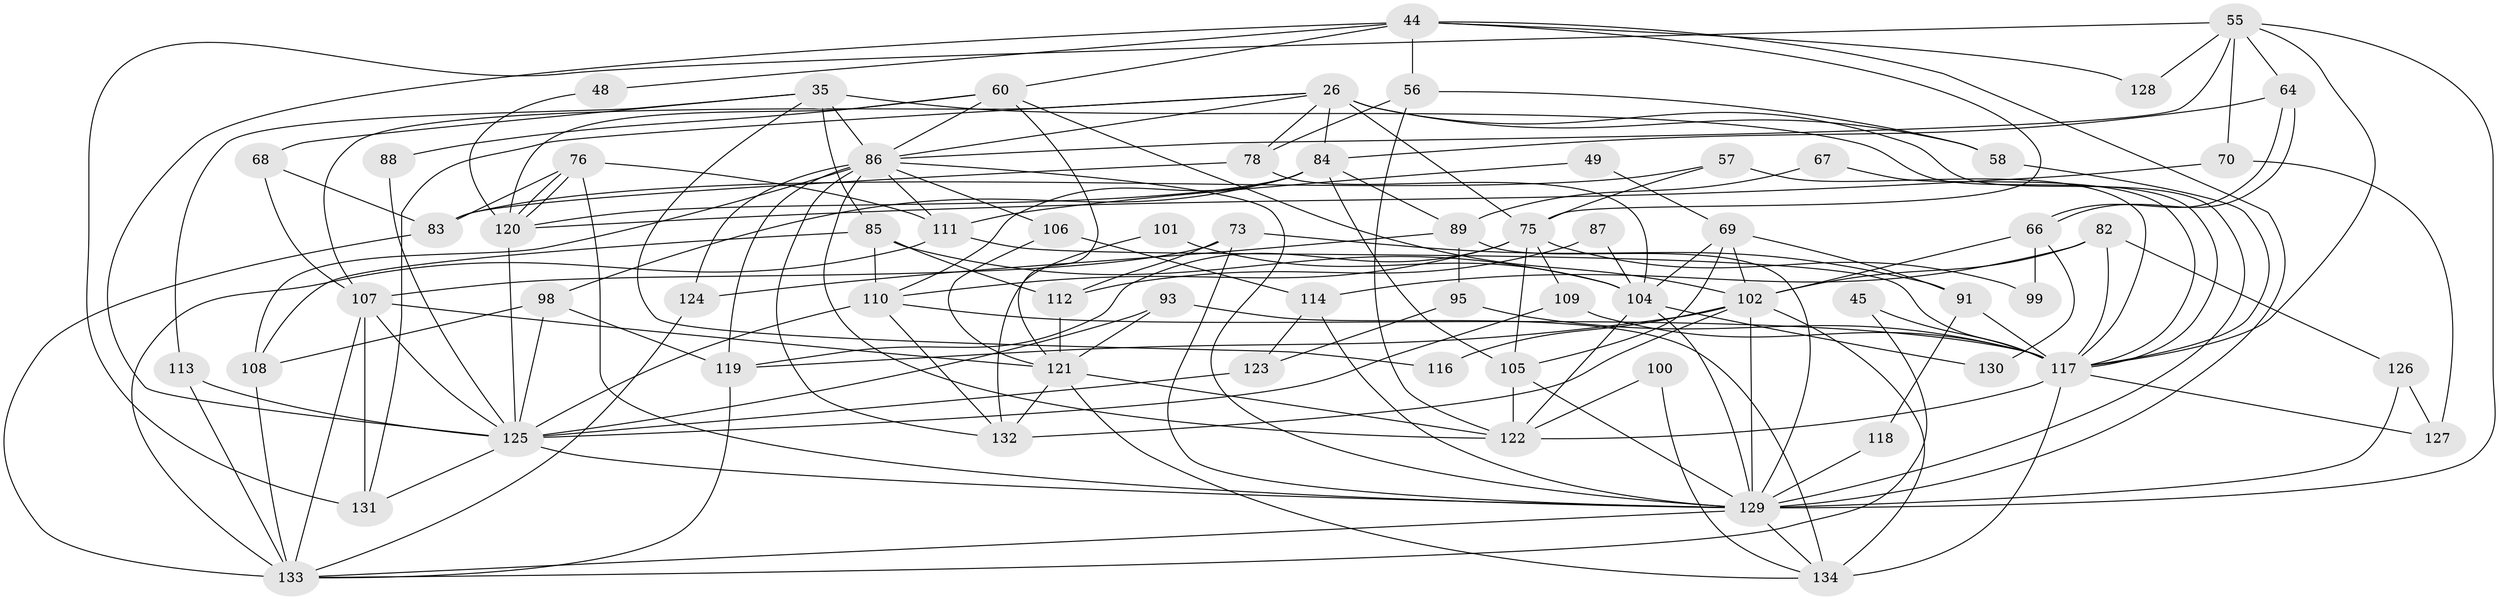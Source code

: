 // original degree distribution, {4: 0.2835820895522388, 3: 0.26119402985074625, 8: 0.029850746268656716, 2: 0.1417910447761194, 6: 0.11194029850746269, 5: 0.15671641791044777, 7: 0.014925373134328358}
// Generated by graph-tools (version 1.1) at 2025/52/03/04/25 21:52:37]
// undirected, 67 vertices, 165 edges
graph export_dot {
graph [start="1"]
  node [color=gray90,style=filled];
  26 [super="+18"];
  35 [super="+20"];
  44 [super="+29"];
  45;
  48;
  49;
  55 [super="+14+42"];
  56;
  57;
  58;
  60 [super="+37"];
  64;
  66;
  67;
  68;
  69;
  70;
  73 [super="+34"];
  75 [super="+31+43"];
  76;
  78;
  82;
  83 [super="+24"];
  84 [super="+23"];
  85;
  86 [super="+65+52"];
  87;
  88;
  89 [super="+12"];
  91;
  93;
  95;
  98;
  99;
  100;
  101;
  102 [super="+77+46"];
  104 [super="+54+63"];
  105 [super="+17+22"];
  106;
  107 [super="+9+92"];
  108;
  109;
  110 [super="+6+47"];
  111;
  112;
  113;
  114;
  116;
  117 [super="+11+38+50+39"];
  118;
  119 [super="+27"];
  120 [super="+94"];
  121 [super="+103"];
  122 [super="+61+81"];
  123;
  124;
  125 [super="+96+80"];
  126;
  127;
  128;
  129 [super="+59+97"];
  130;
  131;
  132 [super="+51"];
  133 [super="+74+115"];
  134 [super="+90"];
  26 -- 58;
  26 -- 78;
  26 -- 86;
  26 -- 131;
  26 -- 84;
  26 -- 75 [weight=3];
  26 -- 107;
  26 -- 129;
  35 -- 113;
  35 -- 116;
  35 -- 68;
  35 -- 85;
  35 -- 117 [weight=2];
  35 -- 86;
  44 -- 48;
  44 -- 75 [weight=2];
  44 -- 60 [weight=2];
  44 -- 128;
  44 -- 56;
  44 -- 125;
  44 -- 129;
  45 -- 133;
  45 -- 117;
  48 -- 120;
  49 -- 111;
  49 -- 69;
  55 -- 131 [weight=2];
  55 -- 128;
  55 -- 117;
  55 -- 129 [weight=2];
  55 -- 64;
  55 -- 70;
  55 -- 86;
  56 -- 78;
  56 -- 58;
  56 -- 122;
  57 -- 83;
  57 -- 75;
  57 -- 117 [weight=2];
  58 -- 117 [weight=2];
  60 -- 102;
  60 -- 88;
  60 -- 120;
  60 -- 121;
  60 -- 86 [weight=2];
  64 -- 66;
  64 -- 66;
  64 -- 84;
  66 -- 102;
  66 -- 99;
  66 -- 130;
  67 -- 89;
  67 -- 117;
  68 -- 107;
  68 -- 83;
  69 -- 91;
  69 -- 102 [weight=2];
  69 -- 105;
  69 -- 104;
  70 -- 120;
  70 -- 127;
  73 -- 107 [weight=3];
  73 -- 112;
  73 -- 91;
  73 -- 129;
  75 -- 109;
  75 -- 99;
  75 -- 105;
  75 -- 110;
  75 -- 119;
  76 -- 120;
  76 -- 120;
  76 -- 111;
  76 -- 83;
  76 -- 129;
  78 -- 83 [weight=2];
  78 -- 104;
  82 -- 126;
  82 -- 114;
  82 -- 117;
  82 -- 102;
  83 -- 133;
  84 -- 120 [weight=2];
  84 -- 98;
  84 -- 89;
  84 -- 105;
  84 -- 110;
  85 -- 108;
  85 -- 112;
  85 -- 110;
  85 -- 104;
  86 -- 122 [weight=3];
  86 -- 132;
  86 -- 106;
  86 -- 108;
  86 -- 111;
  86 -- 124;
  86 -- 129;
  86 -- 119;
  87 -- 112;
  87 -- 104;
  88 -- 125;
  89 -- 95;
  89 -- 129;
  89 -- 124;
  91 -- 118;
  91 -- 117;
  93 -- 134 [weight=2];
  93 -- 125 [weight=2];
  93 -- 121;
  95 -- 123;
  95 -- 117;
  98 -- 108;
  98 -- 119;
  98 -- 125;
  100 -- 122;
  100 -- 134;
  101 -- 104;
  101 -- 132;
  102 -- 129 [weight=2];
  102 -- 116;
  102 -- 134;
  102 -- 119;
  102 -- 132;
  104 -- 122;
  104 -- 130;
  104 -- 129;
  105 -- 122 [weight=4];
  105 -- 129 [weight=2];
  106 -- 114;
  106 -- 121;
  107 -- 133 [weight=2];
  107 -- 121;
  107 -- 125 [weight=2];
  107 -- 131;
  108 -- 133;
  109 -- 117;
  109 -- 125;
  110 -- 117 [weight=2];
  110 -- 132;
  110 -- 125;
  111 -- 133;
  111 -- 117 [weight=2];
  112 -- 121;
  113 -- 125;
  113 -- 133;
  114 -- 123;
  114 -- 129;
  117 -- 134 [weight=2];
  117 -- 127;
  117 -- 122 [weight=2];
  118 -- 129;
  119 -- 133;
  120 -- 125;
  121 -- 122 [weight=2];
  121 -- 132;
  121 -- 134;
  123 -- 125;
  124 -- 133;
  125 -- 129;
  125 -- 131;
  126 -- 127;
  126 -- 129;
  129 -- 134 [weight=2];
  129 -- 133 [weight=2];
}
